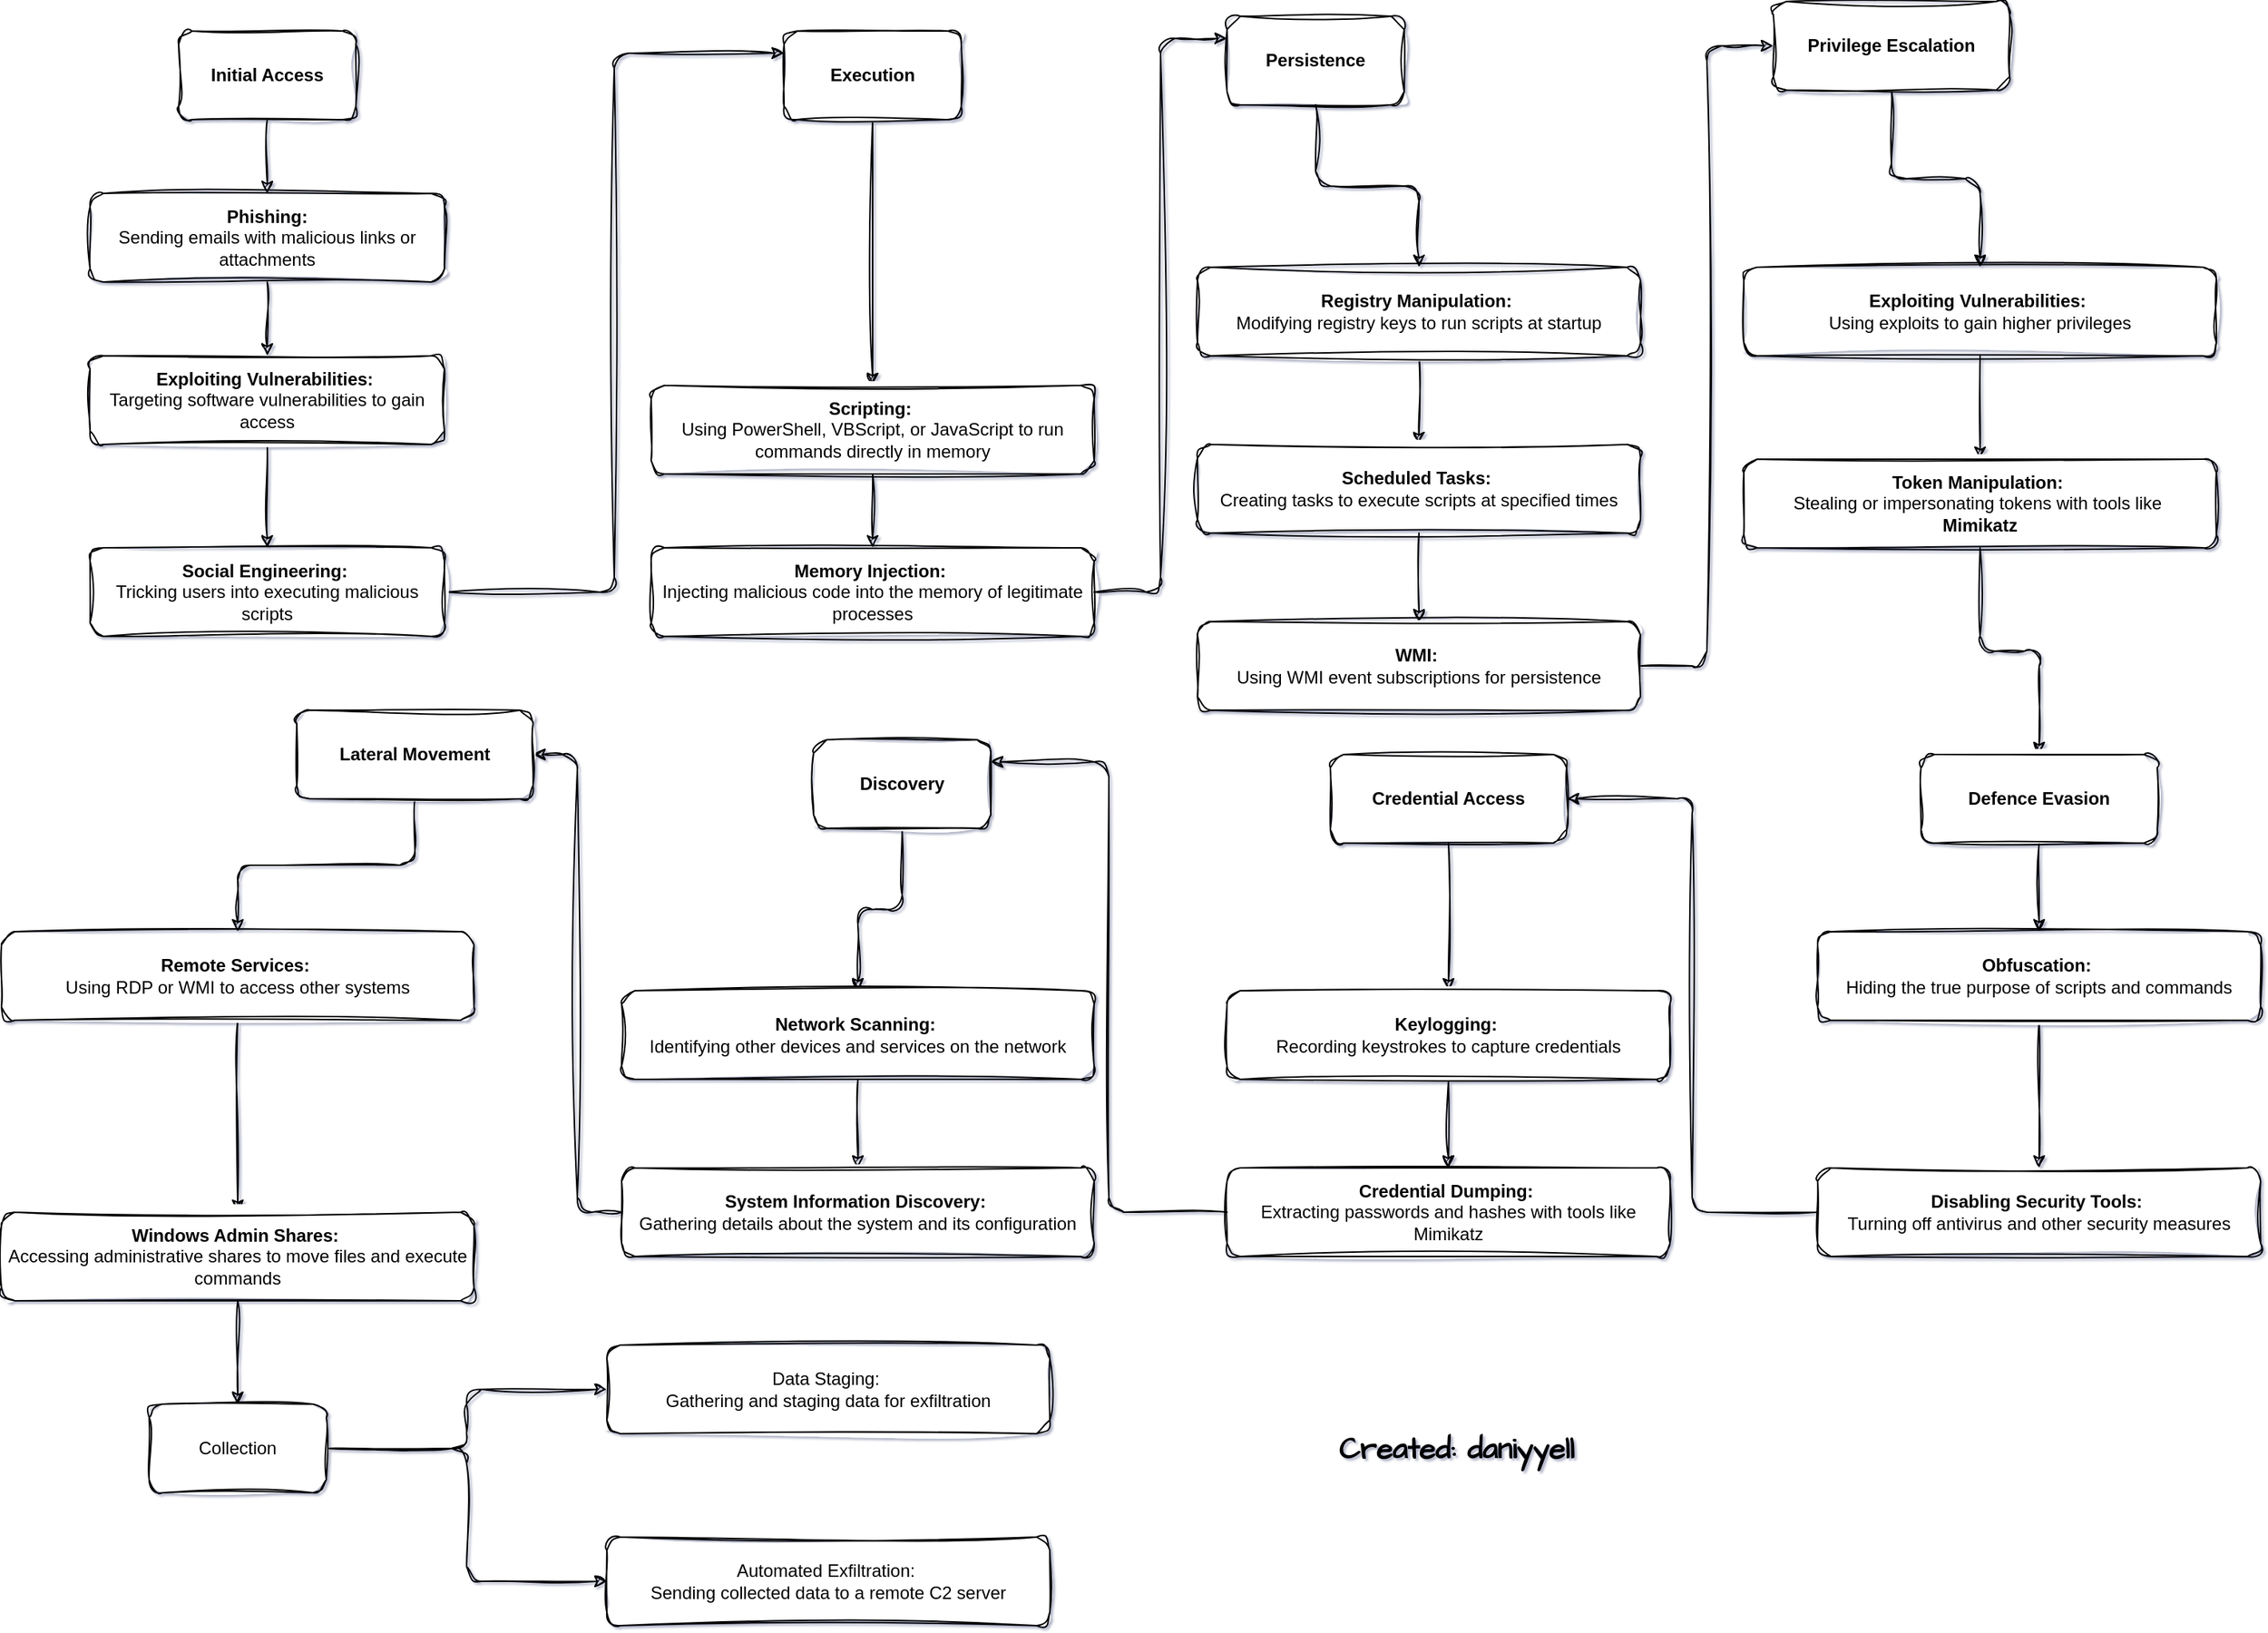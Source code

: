 <mxfile version="24.5.1" type="github">
  <diagram name="Page-1" id="pxp7qfaBqFWQBgs7-R0P">
    <mxGraphModel dx="2638" dy="2282" grid="1" gridSize="10" guides="1" tooltips="1" connect="1" arrows="1" fold="1" page="1" pageScale="1" pageWidth="850" pageHeight="1100" background="#ffffff" math="0" shadow="1">
      <root>
        <mxCell id="0" />
        <mxCell id="1" parent="0" />
        <mxCell id="3B0JiuzJLhS6sqnatpeZ-70" style="edgeStyle=orthogonalEdgeStyle;rounded=1;orthogonalLoop=1;jettySize=auto;html=1;entryX=0;entryY=0.25;entryDx=0;entryDy=0;labelBackgroundColor=none;fontColor=default;sketch=1;curveFitting=1;jiggle=2;" edge="1" parent="1" source="3B0JiuzJLhS6sqnatpeZ-4" target="3B0JiuzJLhS6sqnatpeZ-5">
          <mxGeometry relative="1" as="geometry" />
        </mxCell>
        <mxCell id="3B0JiuzJLhS6sqnatpeZ-7" value="&lt;div&gt;&lt;b&gt;Memory Injection:&amp;nbsp;&lt;/b&gt;&lt;/div&gt;&lt;div&gt;Injecting malicious code into the memory of legitimate processes&lt;/div&gt;" style="rounded=1;whiteSpace=wrap;html=1;labelBackgroundColor=none;sketch=1;curveFitting=1;jiggle=2;" vertex="1" parent="1">
          <mxGeometry x="200" y="80" width="300" height="60" as="geometry" />
        </mxCell>
        <mxCell id="3B0JiuzJLhS6sqnatpeZ-77" style="edgeStyle=orthogonalEdgeStyle;rounded=1;orthogonalLoop=1;jettySize=auto;html=1;labelBackgroundColor=none;fontColor=default;sketch=1;curveFitting=1;jiggle=2;" edge="1" parent="1" source="3B0JiuzJLhS6sqnatpeZ-9" target="3B0JiuzJLhS6sqnatpeZ-10">
          <mxGeometry relative="1" as="geometry" />
        </mxCell>
        <mxCell id="3B0JiuzJLhS6sqnatpeZ-9" value="&lt;div&gt;&lt;b&gt;Registry Manipulation:&lt;/b&gt;&amp;nbsp;&lt;/div&gt;&lt;div&gt;Modifying registry keys to run scripts at startup&lt;/div&gt;" style="rounded=1;whiteSpace=wrap;html=1;labelBackgroundColor=none;sketch=1;curveFitting=1;jiggle=2;" vertex="1" parent="1">
          <mxGeometry x="570" y="-110" width="300" height="60" as="geometry" />
        </mxCell>
        <mxCell id="3B0JiuzJLhS6sqnatpeZ-78" value="" style="edgeStyle=orthogonalEdgeStyle;rounded=1;orthogonalLoop=1;jettySize=auto;html=1;labelBackgroundColor=none;fontColor=default;sketch=1;curveFitting=1;jiggle=2;" edge="1" parent="1" source="3B0JiuzJLhS6sqnatpeZ-10" target="3B0JiuzJLhS6sqnatpeZ-11">
          <mxGeometry relative="1" as="geometry" />
        </mxCell>
        <mxCell id="3B0JiuzJLhS6sqnatpeZ-10" value="&lt;div&gt;&lt;b&gt;Scheduled Tasks:&amp;nbsp;&lt;/b&gt;&lt;/div&gt;&lt;div&gt;Creating tasks to execute scripts at specified times&lt;/div&gt;" style="rounded=1;whiteSpace=wrap;html=1;labelBackgroundColor=none;sketch=1;curveFitting=1;jiggle=2;" vertex="1" parent="1">
          <mxGeometry x="570" y="10" width="300" height="60" as="geometry" />
        </mxCell>
        <mxCell id="3B0JiuzJLhS6sqnatpeZ-101" style="edgeStyle=orthogonalEdgeStyle;rounded=1;orthogonalLoop=1;jettySize=auto;html=1;entryX=0;entryY=0.5;entryDx=0;entryDy=0;labelBackgroundColor=none;fontColor=default;sketch=1;curveFitting=1;jiggle=2;" edge="1" parent="1" source="3B0JiuzJLhS6sqnatpeZ-11" target="3B0JiuzJLhS6sqnatpeZ-12">
          <mxGeometry relative="1" as="geometry" />
        </mxCell>
        <mxCell id="3B0JiuzJLhS6sqnatpeZ-11" value="&lt;div&gt;&lt;b&gt;WMI:&amp;nbsp;&lt;/b&gt;&lt;/div&gt;&lt;div&gt;Using WMI event subscriptions for persistence&lt;/div&gt;" style="rounded=1;whiteSpace=wrap;html=1;labelBackgroundColor=none;sketch=1;curveFitting=1;jiggle=2;" vertex="1" parent="1">
          <mxGeometry x="570" y="130" width="300" height="60" as="geometry" />
        </mxCell>
        <mxCell id="3B0JiuzJLhS6sqnatpeZ-83" value="" style="edgeStyle=orthogonalEdgeStyle;rounded=1;orthogonalLoop=1;jettySize=auto;html=1;labelBackgroundColor=none;fontColor=default;sketch=1;curveFitting=1;jiggle=2;" edge="1" parent="1" source="3B0JiuzJLhS6sqnatpeZ-12" target="3B0JiuzJLhS6sqnatpeZ-13">
          <mxGeometry relative="1" as="geometry" />
        </mxCell>
        <mxCell id="3B0JiuzJLhS6sqnatpeZ-12" value="&lt;b&gt;Privilege Escalation&lt;/b&gt;" style="rounded=1;whiteSpace=wrap;html=1;labelBackgroundColor=none;sketch=1;curveFitting=1;jiggle=2;" vertex="1" parent="1">
          <mxGeometry x="960" y="-290" width="160" height="60" as="geometry" />
        </mxCell>
        <mxCell id="3B0JiuzJLhS6sqnatpeZ-81" value="" style="edgeStyle=orthogonalEdgeStyle;rounded=1;orthogonalLoop=1;jettySize=auto;html=1;labelBackgroundColor=none;fontColor=default;sketch=1;curveFitting=1;jiggle=2;" edge="1" parent="1" source="3B0JiuzJLhS6sqnatpeZ-13" target="3B0JiuzJLhS6sqnatpeZ-14">
          <mxGeometry relative="1" as="geometry" />
        </mxCell>
        <mxCell id="3B0JiuzJLhS6sqnatpeZ-13" value="&lt;div&gt;&lt;b&gt;Exploiting Vulnerabilities:&amp;nbsp;&lt;/b&gt;&lt;/div&gt;&lt;div&gt;Using exploits to gain higher privileges&lt;/div&gt;" style="rounded=1;whiteSpace=wrap;html=1;labelBackgroundColor=none;sketch=1;curveFitting=1;jiggle=2;" vertex="1" parent="1">
          <mxGeometry x="940" y="-110" width="320" height="60" as="geometry" />
        </mxCell>
        <mxCell id="3B0JiuzJLhS6sqnatpeZ-85" value="" style="edgeStyle=orthogonalEdgeStyle;rounded=1;orthogonalLoop=1;jettySize=auto;html=1;labelBackgroundColor=none;fontColor=default;sketch=1;curveFitting=1;jiggle=2;" edge="1" parent="1" source="3B0JiuzJLhS6sqnatpeZ-14" target="3B0JiuzJLhS6sqnatpeZ-15">
          <mxGeometry relative="1" as="geometry" />
        </mxCell>
        <mxCell id="3B0JiuzJLhS6sqnatpeZ-14" value="&lt;div&gt;&lt;b&gt;Token Manipulation:&amp;nbsp;&lt;/b&gt;&lt;/div&gt;&lt;div&gt;Stealing or impersonating tokens with tools like&amp;nbsp;&lt;/div&gt;&lt;div&gt;&lt;b&gt;Mimikatz&lt;/b&gt;&lt;/div&gt;" style="rounded=1;whiteSpace=wrap;html=1;labelBackgroundColor=none;sketch=1;curveFitting=1;jiggle=2;" vertex="1" parent="1">
          <mxGeometry x="940" y="20" width="320" height="60" as="geometry" />
        </mxCell>
        <mxCell id="3B0JiuzJLhS6sqnatpeZ-87" style="edgeStyle=orthogonalEdgeStyle;rounded=1;orthogonalLoop=1;jettySize=auto;html=1;entryX=1;entryY=0.5;entryDx=0;entryDy=0;labelBackgroundColor=none;fontColor=default;sketch=1;curveFitting=1;jiggle=2;" edge="1" parent="1" source="3B0JiuzJLhS6sqnatpeZ-17" target="3B0JiuzJLhS6sqnatpeZ-18">
          <mxGeometry relative="1" as="geometry" />
        </mxCell>
        <mxCell id="3B0JiuzJLhS6sqnatpeZ-72" style="edgeStyle=orthogonalEdgeStyle;rounded=1;orthogonalLoop=1;jettySize=auto;html=1;labelBackgroundColor=none;fontColor=default;sketch=1;curveFitting=1;jiggle=2;" edge="1" parent="1" source="3B0JiuzJLhS6sqnatpeZ-5" target="3B0JiuzJLhS6sqnatpeZ-6">
          <mxGeometry relative="1" as="geometry" />
        </mxCell>
        <mxCell id="3B0JiuzJLhS6sqnatpeZ-5" value="&lt;b&gt;Execution&lt;/b&gt;" style="rounded=1;whiteSpace=wrap;html=1;labelBackgroundColor=none;sketch=1;curveFitting=1;jiggle=2;" vertex="1" parent="1">
          <mxGeometry x="290" y="-270" width="120" height="60" as="geometry" />
        </mxCell>
        <mxCell id="3B0JiuzJLhS6sqnatpeZ-63" value="" style="edgeStyle=orthogonalEdgeStyle;rounded=1;orthogonalLoop=1;jettySize=auto;html=1;labelBackgroundColor=none;fontColor=default;sketch=1;curveFitting=1;jiggle=2;" edge="1" parent="1" source="3B0JiuzJLhS6sqnatpeZ-6" target="3B0JiuzJLhS6sqnatpeZ-7">
          <mxGeometry relative="1" as="geometry" />
        </mxCell>
        <mxCell id="3B0JiuzJLhS6sqnatpeZ-6" value="&lt;div&gt;&lt;b&gt;Scripting:&amp;nbsp;&lt;/b&gt;&lt;/div&gt;&lt;div&gt;Using PowerShell, VBScript, or JavaScript to run commands directly in memory&lt;/div&gt;" style="rounded=1;whiteSpace=wrap;html=1;labelBackgroundColor=none;sketch=1;curveFitting=1;jiggle=2;" vertex="1" parent="1">
          <mxGeometry x="200" y="-30" width="300" height="60" as="geometry" />
        </mxCell>
        <mxCell id="3B0JiuzJLhS6sqnatpeZ-64" style="edgeStyle=orthogonalEdgeStyle;rounded=1;orthogonalLoop=1;jettySize=auto;html=1;entryX=0;entryY=0.25;entryDx=0;entryDy=0;labelBackgroundColor=none;fontColor=default;sketch=1;curveFitting=1;jiggle=2;" edge="1" parent="1" source="3B0JiuzJLhS6sqnatpeZ-7" target="3B0JiuzJLhS6sqnatpeZ-8">
          <mxGeometry relative="1" as="geometry" />
        </mxCell>
        <mxCell id="3B0JiuzJLhS6sqnatpeZ-76" style="edgeStyle=orthogonalEdgeStyle;rounded=1;orthogonalLoop=1;jettySize=auto;html=1;labelBackgroundColor=none;fontColor=default;sketch=1;curveFitting=1;jiggle=2;" edge="1" parent="1" source="3B0JiuzJLhS6sqnatpeZ-8" target="3B0JiuzJLhS6sqnatpeZ-9">
          <mxGeometry relative="1" as="geometry" />
        </mxCell>
        <mxCell id="3B0JiuzJLhS6sqnatpeZ-8" value="&lt;b&gt;Persistence&lt;/b&gt;" style="rounded=1;whiteSpace=wrap;html=1;labelBackgroundColor=none;sketch=1;curveFitting=1;jiggle=2;" vertex="1" parent="1">
          <mxGeometry x="590" y="-280" width="120" height="60" as="geometry" />
        </mxCell>
        <mxCell id="3B0JiuzJLhS6sqnatpeZ-92" value="" style="edgeStyle=orthogonalEdgeStyle;rounded=1;orthogonalLoop=1;jettySize=auto;html=1;labelBackgroundColor=none;fontColor=default;sketch=1;curveFitting=1;jiggle=2;" edge="1" parent="1" source="3B0JiuzJLhS6sqnatpeZ-21" target="3B0JiuzJLhS6sqnatpeZ-22">
          <mxGeometry relative="1" as="geometry" />
        </mxCell>
        <mxCell id="3B0JiuzJLhS6sqnatpeZ-21" value="&lt;b&gt;Discovery&lt;/b&gt;" style="rounded=1;whiteSpace=wrap;html=1;labelBackgroundColor=none;sketch=1;curveFitting=1;jiggle=2;" vertex="1" parent="1">
          <mxGeometry x="310" y="210" width="120" height="60" as="geometry" />
        </mxCell>
        <mxCell id="3B0JiuzJLhS6sqnatpeZ-93" value="" style="edgeStyle=orthogonalEdgeStyle;rounded=1;orthogonalLoop=1;jettySize=auto;html=1;labelBackgroundColor=none;fontColor=default;sketch=1;curveFitting=1;jiggle=2;" edge="1" parent="1" source="3B0JiuzJLhS6sqnatpeZ-22" target="3B0JiuzJLhS6sqnatpeZ-23">
          <mxGeometry relative="1" as="geometry" />
        </mxCell>
        <mxCell id="3B0JiuzJLhS6sqnatpeZ-22" value="&lt;div&gt;&lt;b&gt;Network Scanning:&amp;nbsp;&lt;/b&gt;&lt;/div&gt;&lt;div&gt;Identifying other devices and services on the network&lt;/div&gt;" style="rounded=1;whiteSpace=wrap;html=1;labelBackgroundColor=none;sketch=1;curveFitting=1;jiggle=2;" vertex="1" parent="1">
          <mxGeometry x="180" y="380" width="320" height="60" as="geometry" />
        </mxCell>
        <mxCell id="3B0JiuzJLhS6sqnatpeZ-95" style="edgeStyle=orthogonalEdgeStyle;rounded=1;orthogonalLoop=1;jettySize=auto;html=1;entryX=1;entryY=0.5;entryDx=0;entryDy=0;labelBackgroundColor=none;fontColor=default;sketch=1;curveFitting=1;jiggle=2;" edge="1" parent="1" source="3B0JiuzJLhS6sqnatpeZ-23" target="3B0JiuzJLhS6sqnatpeZ-24">
          <mxGeometry relative="1" as="geometry" />
        </mxCell>
        <mxCell id="3B0JiuzJLhS6sqnatpeZ-23" value="&lt;div&gt;&lt;b&gt;System Information Discovery:&amp;nbsp;&lt;/b&gt;&lt;/div&gt;&lt;div&gt;Gathering details about the system and its configuration&lt;/div&gt;" style="rounded=1;whiteSpace=wrap;html=1;labelBackgroundColor=none;sketch=1;curveFitting=1;jiggle=2;" vertex="1" parent="1">
          <mxGeometry x="180" y="500" width="320" height="60" as="geometry" />
        </mxCell>
        <mxCell id="3B0JiuzJLhS6sqnatpeZ-96" value="" style="edgeStyle=orthogonalEdgeStyle;rounded=1;orthogonalLoop=1;jettySize=auto;html=1;labelBackgroundColor=none;fontColor=default;sketch=1;curveFitting=1;jiggle=2;" edge="1" parent="1" source="3B0JiuzJLhS6sqnatpeZ-24" target="3B0JiuzJLhS6sqnatpeZ-25">
          <mxGeometry relative="1" as="geometry" />
        </mxCell>
        <mxCell id="3B0JiuzJLhS6sqnatpeZ-24" value="&lt;b&gt;Lateral Movement&lt;/b&gt;" style="rounded=1;whiteSpace=wrap;html=1;labelBackgroundColor=none;sketch=1;curveFitting=1;jiggle=2;" vertex="1" parent="1">
          <mxGeometry x="-40" y="190" width="160" height="60" as="geometry" />
        </mxCell>
        <mxCell id="3B0JiuzJLhS6sqnatpeZ-107" style="edgeStyle=orthogonalEdgeStyle;rounded=1;orthogonalLoop=1;jettySize=auto;html=1;labelBackgroundColor=none;fontColor=default;sketch=1;curveFitting=1;jiggle=2;" edge="1" parent="1" source="3B0JiuzJLhS6sqnatpeZ-25" target="3B0JiuzJLhS6sqnatpeZ-26">
          <mxGeometry relative="1" as="geometry" />
        </mxCell>
        <mxCell id="3B0JiuzJLhS6sqnatpeZ-25" value="&lt;div&gt;&lt;b&gt;Remote Services:&amp;nbsp;&lt;/b&gt;&lt;/div&gt;&lt;div&gt;Using RDP or WMI to access other systems&lt;/div&gt;" style="rounded=1;whiteSpace=wrap;html=1;labelBackgroundColor=none;sketch=1;curveFitting=1;jiggle=2;" vertex="1" parent="1">
          <mxGeometry x="-240" y="340" width="320" height="60" as="geometry" />
        </mxCell>
        <mxCell id="3B0JiuzJLhS6sqnatpeZ-111" style="edgeStyle=orthogonalEdgeStyle;rounded=1;orthogonalLoop=1;jettySize=auto;html=1;labelBackgroundColor=none;fontColor=default;sketch=1;curveFitting=1;jiggle=2;" edge="1" parent="1" source="3B0JiuzJLhS6sqnatpeZ-26" target="3B0JiuzJLhS6sqnatpeZ-27">
          <mxGeometry relative="1" as="geometry" />
        </mxCell>
        <mxCell id="3B0JiuzJLhS6sqnatpeZ-26" value="&lt;div&gt;&lt;b&gt;Windows Admin Shares:&lt;/b&gt;&amp;nbsp;&lt;/div&gt;&lt;div&gt;Accessing administrative shares to move files and execute commands&lt;/div&gt;" style="rounded=1;whiteSpace=wrap;html=1;labelBackgroundColor=none;sketch=1;curveFitting=1;jiggle=2;" vertex="1" parent="1">
          <mxGeometry x="-240" y="530" width="320" height="60" as="geometry" />
        </mxCell>
        <mxCell id="3B0JiuzJLhS6sqnatpeZ-100" value="" style="group;labelBackgroundColor=none;rounded=1;sketch=1;curveFitting=1;jiggle=2;" vertex="1" connectable="0" parent="1">
          <mxGeometry x="-180" y="-270" width="240" height="410" as="geometry" />
        </mxCell>
        <mxCell id="3B0JiuzJLhS6sqnatpeZ-58" value="" style="edgeStyle=orthogonalEdgeStyle;rounded=1;orthogonalLoop=1;jettySize=auto;html=1;labelBackgroundColor=none;fontColor=default;sketch=1;curveFitting=1;jiggle=2;" edge="1" parent="3B0JiuzJLhS6sqnatpeZ-100" source="3B0JiuzJLhS6sqnatpeZ-1" target="3B0JiuzJLhS6sqnatpeZ-2">
          <mxGeometry relative="1" as="geometry" />
        </mxCell>
        <mxCell id="3B0JiuzJLhS6sqnatpeZ-1" value="&lt;b&gt;Initial Access&lt;/b&gt;" style="rounded=1;whiteSpace=wrap;html=1;labelBackgroundColor=none;sketch=1;curveFitting=1;jiggle=2;" vertex="1" parent="3B0JiuzJLhS6sqnatpeZ-100">
          <mxGeometry x="60" width="120" height="60" as="geometry" />
        </mxCell>
        <mxCell id="3B0JiuzJLhS6sqnatpeZ-59" value="" style="edgeStyle=orthogonalEdgeStyle;rounded=1;orthogonalLoop=1;jettySize=auto;html=1;labelBackgroundColor=none;fontColor=default;sketch=1;curveFitting=1;jiggle=2;" edge="1" parent="3B0JiuzJLhS6sqnatpeZ-100" source="3B0JiuzJLhS6sqnatpeZ-2" target="3B0JiuzJLhS6sqnatpeZ-3">
          <mxGeometry relative="1" as="geometry" />
        </mxCell>
        <mxCell id="3B0JiuzJLhS6sqnatpeZ-2" value="&lt;b&gt;Phishing: &lt;/b&gt;&lt;br&gt;Sending emails with malicious links or attachments" style="rounded=1;whiteSpace=wrap;html=1;labelBackgroundColor=none;sketch=1;curveFitting=1;jiggle=2;" vertex="1" parent="3B0JiuzJLhS6sqnatpeZ-100">
          <mxGeometry y="110" width="240" height="60" as="geometry" />
        </mxCell>
        <mxCell id="3B0JiuzJLhS6sqnatpeZ-60" value="" style="edgeStyle=orthogonalEdgeStyle;rounded=1;orthogonalLoop=1;jettySize=auto;html=1;labelBackgroundColor=none;fontColor=default;sketch=1;curveFitting=1;jiggle=2;" edge="1" parent="3B0JiuzJLhS6sqnatpeZ-100" source="3B0JiuzJLhS6sqnatpeZ-3" target="3B0JiuzJLhS6sqnatpeZ-4">
          <mxGeometry relative="1" as="geometry" />
        </mxCell>
        <mxCell id="3B0JiuzJLhS6sqnatpeZ-3" value="&lt;div&gt;&lt;b&gt;Exploiting Vulnerabilities:&amp;nbsp;&lt;/b&gt;&lt;/div&gt;&lt;div&gt;Targeting software vulnerabilities to gain access&lt;/div&gt;" style="rounded=1;whiteSpace=wrap;html=1;labelBackgroundColor=none;sketch=1;curveFitting=1;jiggle=2;" vertex="1" parent="3B0JiuzJLhS6sqnatpeZ-100">
          <mxGeometry y="220" width="240" height="60" as="geometry" />
        </mxCell>
        <mxCell id="3B0JiuzJLhS6sqnatpeZ-4" value="&lt;div&gt;&lt;b&gt;Social Engineering:&amp;nbsp;&lt;/b&gt;&lt;/div&gt;&lt;div&gt;Tricking users into executing malicious scripts&lt;/div&gt;" style="rounded=1;whiteSpace=wrap;html=1;labelBackgroundColor=none;sketch=1;curveFitting=1;jiggle=2;" vertex="1" parent="3B0JiuzJLhS6sqnatpeZ-100">
          <mxGeometry y="350" width="240" height="60" as="geometry" />
        </mxCell>
        <mxCell id="3B0JiuzJLhS6sqnatpeZ-103" value="" style="group;labelBackgroundColor=none;rounded=1;sketch=1;curveFitting=1;jiggle=2;" vertex="1" connectable="0" parent="1">
          <mxGeometry x="990" y="220" width="300" height="340" as="geometry" />
        </mxCell>
        <mxCell id="3B0JiuzJLhS6sqnatpeZ-102" value="" style="edgeStyle=orthogonalEdgeStyle;rounded=1;orthogonalLoop=1;jettySize=auto;html=1;labelBackgroundColor=none;fontColor=default;sketch=1;curveFitting=1;jiggle=2;" edge="1" parent="3B0JiuzJLhS6sqnatpeZ-103" source="3B0JiuzJLhS6sqnatpeZ-15" target="3B0JiuzJLhS6sqnatpeZ-16">
          <mxGeometry relative="1" as="geometry" />
        </mxCell>
        <mxCell id="3B0JiuzJLhS6sqnatpeZ-15" value="&lt;b&gt;Defence Evasion&lt;/b&gt;" style="rounded=1;whiteSpace=wrap;html=1;labelBackgroundColor=none;sketch=1;curveFitting=1;jiggle=2;" vertex="1" parent="3B0JiuzJLhS6sqnatpeZ-103">
          <mxGeometry x="70" width="160" height="60" as="geometry" />
        </mxCell>
        <mxCell id="3B0JiuzJLhS6sqnatpeZ-86" value="" style="edgeStyle=orthogonalEdgeStyle;rounded=1;orthogonalLoop=1;jettySize=auto;html=1;labelBackgroundColor=none;fontColor=default;sketch=1;curveFitting=1;jiggle=2;" edge="1" parent="3B0JiuzJLhS6sqnatpeZ-103" source="3B0JiuzJLhS6sqnatpeZ-16" target="3B0JiuzJLhS6sqnatpeZ-17">
          <mxGeometry relative="1" as="geometry" />
        </mxCell>
        <mxCell id="3B0JiuzJLhS6sqnatpeZ-16" value="&lt;div&gt;&lt;b&gt;Obfuscation:&amp;nbsp;&lt;/b&gt;&lt;/div&gt;&lt;div&gt;Hiding the true purpose of scripts and commands&lt;/div&gt;" style="rounded=1;whiteSpace=wrap;html=1;labelBackgroundColor=none;sketch=1;curveFitting=1;jiggle=2;" vertex="1" parent="3B0JiuzJLhS6sqnatpeZ-103">
          <mxGeometry y="120" width="300" height="60" as="geometry" />
        </mxCell>
        <mxCell id="3B0JiuzJLhS6sqnatpeZ-17" value="&lt;div&gt;&lt;b&gt;Disabling Security Tools:&amp;nbsp;&lt;/b&gt;&lt;/div&gt;&lt;div&gt;Turning off antivirus and other security measures&lt;/div&gt;" style="rounded=1;whiteSpace=wrap;html=1;labelBackgroundColor=none;sketch=1;curveFitting=1;jiggle=2;" vertex="1" parent="3B0JiuzJLhS6sqnatpeZ-103">
          <mxGeometry y="280" width="300" height="60" as="geometry" />
        </mxCell>
        <mxCell id="3B0JiuzJLhS6sqnatpeZ-104" value="" style="group;labelBackgroundColor=none;rounded=1;sketch=1;curveFitting=1;jiggle=2;" vertex="1" connectable="0" parent="1">
          <mxGeometry x="590" y="220" width="300" height="340" as="geometry" />
        </mxCell>
        <mxCell id="3B0JiuzJLhS6sqnatpeZ-88" value="" style="edgeStyle=orthogonalEdgeStyle;rounded=1;orthogonalLoop=1;jettySize=auto;html=1;labelBackgroundColor=none;fontColor=default;sketch=1;curveFitting=1;jiggle=2;" edge="1" parent="3B0JiuzJLhS6sqnatpeZ-104" source="3B0JiuzJLhS6sqnatpeZ-18" target="3B0JiuzJLhS6sqnatpeZ-19">
          <mxGeometry relative="1" as="geometry" />
        </mxCell>
        <mxCell id="3B0JiuzJLhS6sqnatpeZ-18" value="&lt;b&gt;Credential Access&lt;/b&gt;" style="rounded=1;whiteSpace=wrap;html=1;labelBackgroundColor=none;sketch=1;curveFitting=1;jiggle=2;" vertex="1" parent="3B0JiuzJLhS6sqnatpeZ-104">
          <mxGeometry x="70" width="160" height="60" as="geometry" />
        </mxCell>
        <mxCell id="3B0JiuzJLhS6sqnatpeZ-89" value="" style="edgeStyle=orthogonalEdgeStyle;rounded=1;orthogonalLoop=1;jettySize=auto;html=1;labelBackgroundColor=none;fontColor=default;sketch=1;curveFitting=1;jiggle=2;" edge="1" parent="3B0JiuzJLhS6sqnatpeZ-104" source="3B0JiuzJLhS6sqnatpeZ-19" target="3B0JiuzJLhS6sqnatpeZ-20">
          <mxGeometry relative="1" as="geometry" />
        </mxCell>
        <mxCell id="3B0JiuzJLhS6sqnatpeZ-19" value="&lt;div&gt;&lt;b&gt;Keylogging:&amp;nbsp;&lt;/b&gt;&lt;/div&gt;&lt;div&gt;Recording keystrokes to capture credentials&lt;/div&gt;" style="rounded=1;whiteSpace=wrap;html=1;labelBackgroundColor=none;sketch=1;curveFitting=1;jiggle=2;" vertex="1" parent="3B0JiuzJLhS6sqnatpeZ-104">
          <mxGeometry y="160" width="300" height="60" as="geometry" />
        </mxCell>
        <mxCell id="3B0JiuzJLhS6sqnatpeZ-20" value="&lt;div&gt;&lt;b&gt;Credential Dumping:&amp;nbsp;&lt;/b&gt;&lt;/div&gt;&lt;div&gt;Extracting passwords and hashes with tools like Mimikatz&lt;/div&gt;" style="rounded=1;whiteSpace=wrap;html=1;labelBackgroundColor=none;sketch=1;curveFitting=1;jiggle=2;" vertex="1" parent="3B0JiuzJLhS6sqnatpeZ-104">
          <mxGeometry y="280" width="300" height="60" as="geometry" />
        </mxCell>
        <mxCell id="3B0JiuzJLhS6sqnatpeZ-105" style="edgeStyle=orthogonalEdgeStyle;rounded=1;orthogonalLoop=1;jettySize=auto;html=1;exitX=0.5;exitY=1;exitDx=0;exitDy=0;labelBackgroundColor=none;fontColor=default;sketch=1;curveFitting=1;jiggle=2;" edge="1" parent="1" source="3B0JiuzJLhS6sqnatpeZ-22" target="3B0JiuzJLhS6sqnatpeZ-22">
          <mxGeometry relative="1" as="geometry" />
        </mxCell>
        <mxCell id="3B0JiuzJLhS6sqnatpeZ-106" style="edgeStyle=orthogonalEdgeStyle;rounded=1;orthogonalLoop=1;jettySize=auto;html=1;entryX=1;entryY=0.25;entryDx=0;entryDy=0;labelBackgroundColor=none;fontColor=default;sketch=1;curveFitting=1;jiggle=2;" edge="1" parent="1" source="3B0JiuzJLhS6sqnatpeZ-20" target="3B0JiuzJLhS6sqnatpeZ-21">
          <mxGeometry relative="1" as="geometry" />
        </mxCell>
        <mxCell id="3B0JiuzJLhS6sqnatpeZ-98" value="" style="edgeStyle=orthogonalEdgeStyle;rounded=1;orthogonalLoop=1;jettySize=auto;html=1;labelBackgroundColor=none;fontColor=default;sketch=1;curveFitting=1;jiggle=2;" edge="1" parent="1" source="3B0JiuzJLhS6sqnatpeZ-27" target="3B0JiuzJLhS6sqnatpeZ-28">
          <mxGeometry relative="1" as="geometry" />
        </mxCell>
        <mxCell id="3B0JiuzJLhS6sqnatpeZ-112" style="edgeStyle=orthogonalEdgeStyle;rounded=1;orthogonalLoop=1;jettySize=auto;html=1;entryX=0;entryY=0.5;entryDx=0;entryDy=0;labelBackgroundColor=none;fontColor=default;sketch=1;curveFitting=1;jiggle=2;" edge="1" parent="1" source="3B0JiuzJLhS6sqnatpeZ-27" target="3B0JiuzJLhS6sqnatpeZ-29">
          <mxGeometry relative="1" as="geometry" />
        </mxCell>
        <mxCell id="3B0JiuzJLhS6sqnatpeZ-27" value="Collection" style="rounded=1;whiteSpace=wrap;html=1;labelBackgroundColor=none;sketch=1;curveFitting=1;jiggle=2;" vertex="1" parent="1">
          <mxGeometry x="-140" y="660" width="120" height="60" as="geometry" />
        </mxCell>
        <mxCell id="3B0JiuzJLhS6sqnatpeZ-28" value="&lt;div&gt;Data Staging:&amp;nbsp;&lt;/div&gt;&lt;div&gt;Gathering and staging data for exfiltration&lt;/div&gt;" style="rounded=1;whiteSpace=wrap;html=1;labelBackgroundColor=none;sketch=1;curveFitting=1;jiggle=2;" vertex="1" parent="1">
          <mxGeometry x="170" y="620" width="300" height="60" as="geometry" />
        </mxCell>
        <mxCell id="3B0JiuzJLhS6sqnatpeZ-29" value="&lt;div&gt;Automated Exfiltration:&amp;nbsp;&lt;/div&gt;&lt;div&gt;Sending collected data to a remote C2 server&lt;br&gt;&lt;/div&gt;" style="rounded=1;whiteSpace=wrap;html=1;labelBackgroundColor=none;sketch=1;curveFitting=1;jiggle=2;" vertex="1" parent="1">
          <mxGeometry x="170" y="750" width="300" height="60" as="geometry" />
        </mxCell>
        <mxCell id="3B0JiuzJLhS6sqnatpeZ-113" value="&lt;b&gt;&lt;font style=&quot;font-size: 20px;&quot;&gt;Created: daniyyell&lt;/font&gt;&lt;/b&gt;" style="text;html=1;align=center;verticalAlign=middle;resizable=0;points=[];autosize=1;strokeColor=none;fillColor=none;fontFamily=Architects Daughter;fontSource=https%3A%2F%2Ffonts.googleapis.com%2Fcss%3Ffamily%3DArchitects%2BDaughter;" vertex="1" parent="1">
          <mxGeometry x="650" y="670" width="190" height="40" as="geometry" />
        </mxCell>
      </root>
    </mxGraphModel>
  </diagram>
</mxfile>
